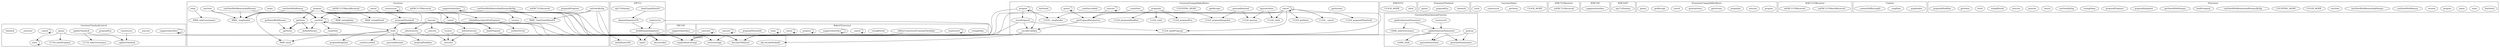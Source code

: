 strict digraph {
subgraph cluster_12066_GovernorVotesQuorumFraction {
label = "GovernorVotesQuorumFraction"
"12066__updateQuorumNumerator" [label="_updateQuorumNumerator"]
"12066_constructor" [label="constructor"]
"12066_quorumDenominator" [label="quorumDenominator"]
"12066_quorumNumerator" [label="quorumNumerator"]
"12066_quorum" [label="quorum"]
"12066_updateQuorumNumerator" [label="updateQuorumNumerator"]
"12066_updateQuorumNumerator" -> "12066__updateQuorumNumerator"
"12066_updateQuorumNumerator" -> "12066_onlyGovernance"
"12066__updateQuorumNumerator" -> "12066_clock"
"12066_quorum" -> "12066_quorumDenominator"
"12066_quorum" -> "12066_quorumNumerator"
"12066_constructor" -> "12066__updateQuorumNumerator"
"12066__updateQuorumNumerator" -> "12066_quorumDenominator"
"12066__updateQuorumNumerator" -> "12066_quorumNumerator"
}subgraph cluster_18659_ERC165 {
label = "ERC165"
"18659_supportsInterface" [label="supportsInterface"]
}subgraph cluster_28227_BakerFiGovernor {
label = "BakerFiGovernor"
"28227_votingDelay" [label="votingDelay"]
"28227_constructor" [label="constructor"]
"28227_slitherConstructorConstantVariables" [label="slitherConstructorConstantVariables"]
"28227_votingPeriod" [label="votingPeriod"]
"28227__cancel" [label="_cancel"]
"28227_supportsInterface" [label="supportsInterface"]
"28227_propose" [label="propose"]
"28227_cancel" [label="cancel"]
"28227_state" [label="state"]
"28227_proposalThreshold" [label="proposalThreshold"]
"28227__execute" [label="_execute"]
"28227__executor" [label="_executor"]
"28227_supportsInterface" -> "28227_supportsInterface"
"28227_state" -> "28227_state"
"28227_propose" -> "28227_propose"
"28227__cancel" -> "28227__cancel"
"28227__executor" -> "28227__executor"
"28227__execute" -> "28227__execute"
"28227_constructor" -> "28227_constructor"
"28227_cancel" -> "28227_cancel"
}subgraph cluster_12487_IERC6372 {
label = "IERC6372"
"12487_clock" [label="clock"]
"12487_CLOCK_MODE" [label="CLOCK_MODE"]
}subgraph cluster_11754_GovernorTimelockControl {
label = "GovernorTimelockControl"
"11754_constructor" [label="constructor"]
"11754__updateTimelock" [label="_updateTimelock"]
"11754__execute" [label="_execute"]
"11754_supportsInterface" [label="supportsInterface"]
"11754_proposalEta" [label="proposalEta"]
"11754_updateTimelock" [label="updateTimelock"]
"11754_state" [label="state"]
"11754_queue" [label="queue"]
"11754__cancel" [label="_cancel"]
"11754__executor" [label="_executor"]
"11754_timelock" [label="timelock"]
"11754_queue" -> "11754_hashProposal"
"11754_constructor" -> "11754__updateTimelock"
"11754_supportsInterface" -> "11754_supportsInterface"
"11754_updateTimelock" -> "11754_onlyGovernance"
"11754_updateTimelock" -> "11754__updateTimelock"
"11754_state" -> "11754_state"
"11754__cancel" -> "11754__cancel"
"11754_queue" -> "11754_state"
}subgraph cluster_18635_EIP712 {
label = "EIP712"
"18635_constructor" [label="constructor"]
"18635__buildDomainSeparator" [label="_buildDomainSeparator"]
"18635__hashTypedDataV4" [label="_hashTypedDataV4"]
"18635__domainSeparatorV4" [label="_domainSeparatorV4"]
"18635_eip712Domain" [label="eip712Domain"]
"18635__domainSeparatorV4" -> "18635__buildDomainSeparator"
"18635__hashTypedDataV4" -> "18635__domainSeparatorV4"
"18635_constructor" -> "18635__buildDomainSeparator"
}subgraph cluster_9068_Governor {
label = "Governor"
"9068_constructor" [label="constructor"]
"9068__countVote" [label="_countVote"]
"9068__defaultParams" [label="_defaultParams"]
"9068_proposalProposer" [label="proposalProposer"]
"9068_onERC721Received" [label="onERC721Received"]
"9068_version" [label="version"]
"9068_cancel" [label="cancel"]
"9068__quorumReached" [label="_quorumReached"]
"9068_castVoteBySig" [label="castVoteBySig"]
"9068_proposalThreshold" [label="proposalThreshold"]
"9068_onERC1155Received" [label="onERC1155Received"]
"9068_proposalDeadline" [label="proposalDeadline"]
"9068_proposalSnapshot" [label="proposalSnapshot"]
"9068__isValidDescriptionForProposer" [label="_isValidDescriptionForProposer"]
"9068__execute" [label="_execute"]
"9068_state" [label="state"]
"9068_hashProposal" [label="hashProposal"]
"9068__voteSucceeded" [label="_voteSucceeded"]
"9068_propose" [label="propose"]
"9068_castVoteWithReasonAndParamsBySig" [label="castVoteWithReasonAndParamsBySig"]
"9068__tryHexToUint" [label="_tryHexToUint"]
"9068_onERC1155BatchReceived" [label="onERC1155BatchReceived"]
"9068_receive" [label="receive"]
"9068__beforeExecute" [label="_beforeExecute"]
"9068_castVote" [label="castVote"]
"9068_castVoteWithReason" [label="castVoteWithReason"]
"9068_getVotesWithParams" [label="getVotesWithParams"]
"9068_getVotes" [label="getVotes"]
"9068__getVotes" [label="_getVotes"]
"9068_execute" [label="execute"]
"9068__castVote" [label="_castVote"]
"9068_name" [label="name"]
"9068_relay" [label="relay"]
"9068_castVoteWithReasonAndParams" [label="castVoteWithReasonAndParams"]
"9068__cancel" [label="_cancel"]
"9068_supportsInterface" [label="supportsInterface"]
"9068__executor" [label="_executor"]
"9068__afterExecute" [label="_afterExecute"]
"9068_propose" -> "9068_getVotes"
"9068_supportsInterface" -> "9068_supportsInterface"
"9068_receive" -> "9068__executor"
"9068_propose" -> "9068_votingDelay"
"9068_constructor" -> "9068_version"
"9068_execute" -> "9068_state"
"9068_castVoteWithReasonAndParamsBySig" -> "9068__hashTypedDataV4"
"9068_execute" -> "9068__beforeExecute"
"9068__castVote" -> "9068__castVote"
"9068_castVoteWithReasonAndParams" -> "9068__msgSender"
"9068_propose" -> "9068_clock"
"9068_getVotesWithParams" -> "9068__getVotes"
"9068_castVoteWithReason" -> "9068__castVote"
"9068_state" -> "9068__voteSucceeded"
"9068_cancel" -> "9068_state"
"9068_castVoteBySig" -> "9068__castVote"
"9068__castVote" -> "9068__countVote"
"9068_propose" -> "9068__msgSender"
"9068_propose" -> "9068_proposalThreshold"
"9068_castVoteBySig" -> "9068__hashTypedDataV4"
"9068_castVoteWithReasonAndParamsBySig" -> "9068__castVote"
"9068_castVoteWithReason" -> "9068__msgSender"
"9068__castVote" -> "9068__getVotes"
"9068_state" -> "9068_proposalSnapshot"
"9068_relay" -> "9068_onlyGovernance"
"9068_castVote" -> "9068__castVote"
"9068_execute" -> "9068__afterExecute"
"9068_constructor" -> "9068_constructor"
"9068__afterExecute" -> "9068__executor"
"9068__cancel" -> "9068_hashProposal"
"9068__isValidDescriptionForProposer" -> "9068__tryHexToUint"
"9068_state" -> "9068_proposalDeadline"
"9068_execute" -> "9068__execute"
"9068_cancel" -> "9068__msgSender"
"9068_propose" -> "9068_votingPeriod"
"9068__cancel" -> "9068_state"
"9068_propose" -> "9068__isValidDescriptionForProposer"
"9068_cancel" -> "9068__cancel"
"9068_state" -> "9068_clock"
"9068__castVote" -> "9068_state"
"9068_execute" -> "9068_hashProposal"
"9068_cancel" -> "9068_hashProposal"
"9068_castVote" -> "9068__msgSender"
"9068_castVoteWithReasonAndParams" -> "9068__castVote"
"9068_getVotes" -> "9068__defaultParams"
"9068_getVotes" -> "9068__getVotes"
"9068__beforeExecute" -> "9068__executor"
"9068__castVote" -> "9068__defaultParams"
"9068_propose" -> "9068_hashProposal"
"9068_state" -> "9068__quorumReached"
}subgraph cluster_12107_IGovernorTimelock {
label = "IGovernorTimelock"
"12107_timelock" [label="timelock"]
"12107_proposalEta" [label="proposalEta"]
"12107_queue" [label="queue"]
}subgraph cluster_11851_GovernorVotes {
label = "GovernorVotes"
"11851_CLOCK_MODE" [label="CLOCK_MODE"]
"11851__getVotes" [label="_getVotes"]
"11851_constructor" [label="constructor"]
"11851_clock" [label="clock"]
}subgraph cluster_15535_IERC721Receiver {
label = "IERC721Receiver"
"15535_onERC721Received" [label="onERC721Received"]
}subgraph cluster_18671_IERC165 {
label = "IERC165"
"18671_supportsInterface" [label="supportsInterface"]
}subgraph cluster_12463_IERC5267 {
label = "IERC5267"
"12463_eip712Domain" [label="eip712Domain"]
}subgraph cluster_11377_IGovernorCompatibilityBravo {
label = "IGovernorCompatibilityBravo"
"11377_propose" [label="propose"]
"11377_execute" [label="execute"]
"11377_proposals" [label="proposals"]
"11377_getActions" [label="getActions"]
"11377_quorumVotes" [label="quorumVotes"]
"11377_cancel" [label="cancel"]
"11377_getReceipt" [label="getReceipt"]
"11377_queue" [label="queue"]
}subgraph cluster_11224_GovernorCompatibilityBravo {
label = "GovernorCompatibilityBravo"
"11224_getActions" [label="getActions"]
"11224_cancel" [label="cancel"]
"11224__quorumReached" [label="_quorumReached"]
"11224__countVote" [label="_countVote"]
"11224_getReceipt" [label="getReceipt"]
"11224_COUNTING_MODE" [label="COUNTING_MODE"]
"11224__getProposalParameters" [label="_getProposalParameters"]
"11224_quorumVotes" [label="quorumVotes"]
"11224_proposals" [label="proposals"]
"11224__encodeCalldata" [label="_encodeCalldata"]
"11224__storeProposal" [label="_storeProposal"]
"11224_execute" [label="execute"]
"11224__voteSucceeded" [label="_voteSucceeded"]
"11224_queue" [label="queue"]
"11224_hasVoted" [label="hasVoted"]
"11224_propose" [label="propose"]
"11224_cancel" -> "11224_cancel"
"11224_propose" -> "11224__encodeCalldata"
"11224_cancel" -> "11224__cancel"
"11224_propose" -> "11224__msgSender"
"11224_cancel" -> "11224_proposalThreshold"
"11224_queue" -> "11224__getProposalParameters"
"11224_execute" -> "11224__getProposalParameters"
"11224_cancel" -> "11224__getProposalParameters"
"11224_cancel" -> "11224_clock"
"11224_quorumVotes" -> "11224_quorum"
"11224__storeProposal" -> "11224__encodeCalldata"
"11224_proposals" -> "11224_proposalEta"
"11224_cancel" -> "11224_hashProposal"
"11224_cancel" -> "11224_getVotes"
"11224__storeProposal" -> "11224_hashProposal"
"11224_proposals" -> "11224_proposalDeadline"
"11224_quorumVotes" -> "11224_clock"
"11224_propose" -> "11224_propose"
"11224_execute" -> "11224_execute"
"11224_proposals" -> "11224_state"
"11224_propose" -> "11224__storeProposal"
"11224_cancel" -> "11224__msgSender"
"11224__getProposalParameters" -> "11224__encodeCalldata"
"11224_queue" -> "11224_queue"
"11224__quorumReached" -> "11224_proposalSnapshot"
"11224__quorumReached" -> "11224_quorum"
"11224_proposals" -> "11224_proposalSnapshot"
}subgraph cluster_13465_IERC1155Receiver {
label = "IERC1155Receiver"
"13465_onERC1155BatchReceived" [label="onERC1155BatchReceived"]
"13465_onERC1155Received" [label="onERC1155Received"]
}subgraph cluster_17436_Context {
label = "Context"
"17436__msgSender" [label="_msgSender"]
"17436__msgData" [label="_msgData"]
"17436__contextSuffixLength" [label="_contextSuffixLength"]
}subgraph cluster_9407_IGovernor {
label = "IGovernor"
"9407_hasVoted" [label="hasVoted"]
"9407_state" [label="state"]
"9407_name" [label="name"]
"9407_propose" [label="propose"]
"9407_version" [label="version"]
"9407_castVoteWithReason" [label="castVoteWithReason"]
"9407_castVoteWithReasonAndParams" [label="castVoteWithReasonAndParams"]
"9407_castVote" [label="castVote"]
"9407_CLOCK_MODE" [label="CLOCK_MODE"]
"9407_COUNTING_MODE" [label="COUNTING_MODE"]
"9407_castVoteWithReasonAndParamsBySig" [label="castVoteWithReasonAndParamsBySig"]
"9407_hashProposal" [label="hashProposal"]
"9407_getVotesWithParams" [label="getVotesWithParams"]
"9407_proposalSnapshot" [label="proposalSnapshot"]
"9407_proposalProposer" [label="proposalProposer"]
"9407_votingDelay" [label="votingDelay"]
"9407_castVoteBySig" [label="castVoteBySig"]
"9407_cancel" [label="cancel"]
"9407_quorum" [label="quorum"]
"9407_execute" [label="execute"]
"9407_votingPeriod" [label="votingPeriod"]
"9407_clock" [label="clock"]
"9407_getVotes" [label="getVotes"]
"9407_proposalDeadline" [label="proposalDeadline"]
}subgraph cluster_solidity {
label = "[Solidity]"
"abi.encode()" 
"revert(string)" 
"type()" 
"require(bool,string)" 
"abi.encodePacked()" 
"mload(uint256)" 
"keccak256(bytes)" 
"9068_execute" -> "require(bool,string)"
"9068__beforeExecute" -> "keccak256(bytes)"
"9068_hashProposal" -> "keccak256(bytes)"
"9068_castVoteWithReasonAndParamsBySig" -> "abi.encode()"
"9068_propose" -> "keccak256(bytes)"
"11224_cancel" -> "require(bool,string)"
"11224_propose" -> "require(bool,string)"
"11224__countVote" -> "require(bool,string)"
"18635__buildDomainSeparator" -> "abi.encode()"
"9068__castVote" -> "require(bool,string)"
"18635_constructor" -> "keccak256(bytes)"
"9068_castVoteBySig" -> "abi.encode()"
"18659_supportsInterface" -> "type()"
"11224__encodeCalldata" -> "abi.encodePacked()"
"11754_queue" -> "require(bool,string)"
"9068_supportsInterface" -> "type()"
"11224__countVote" -> "revert(string)"
"12066__updateQuorumNumerator" -> "require(bool,string)"
"18635__buildDomainSeparator" -> "keccak256(bytes)"
"28227_slitherConstructorConstantVariables" -> "keccak256(bytes)"
"9068_hashProposal" -> "abi.encode()"
"9068_cancel" -> "require(bool,string)"
"9068_receive" -> "require(bool,string)"
"9068__cancel" -> "require(bool,string)"
"9068_state" -> "revert(string)"
"11754_supportsInterface" -> "type()"
"9068_castVoteWithReasonAndParamsBySig" -> "keccak256(bytes)"
"9068_castVoteBySig" -> "keccak256(bytes)"
"9068_propose" -> "require(bool,string)"
"11224__encodeCalldata" -> "keccak256(bytes)"
"11224__storeProposal" -> "keccak256(bytes)"
"9068__isValidDescriptionForProposer" -> "mload(uint256)"
}
}